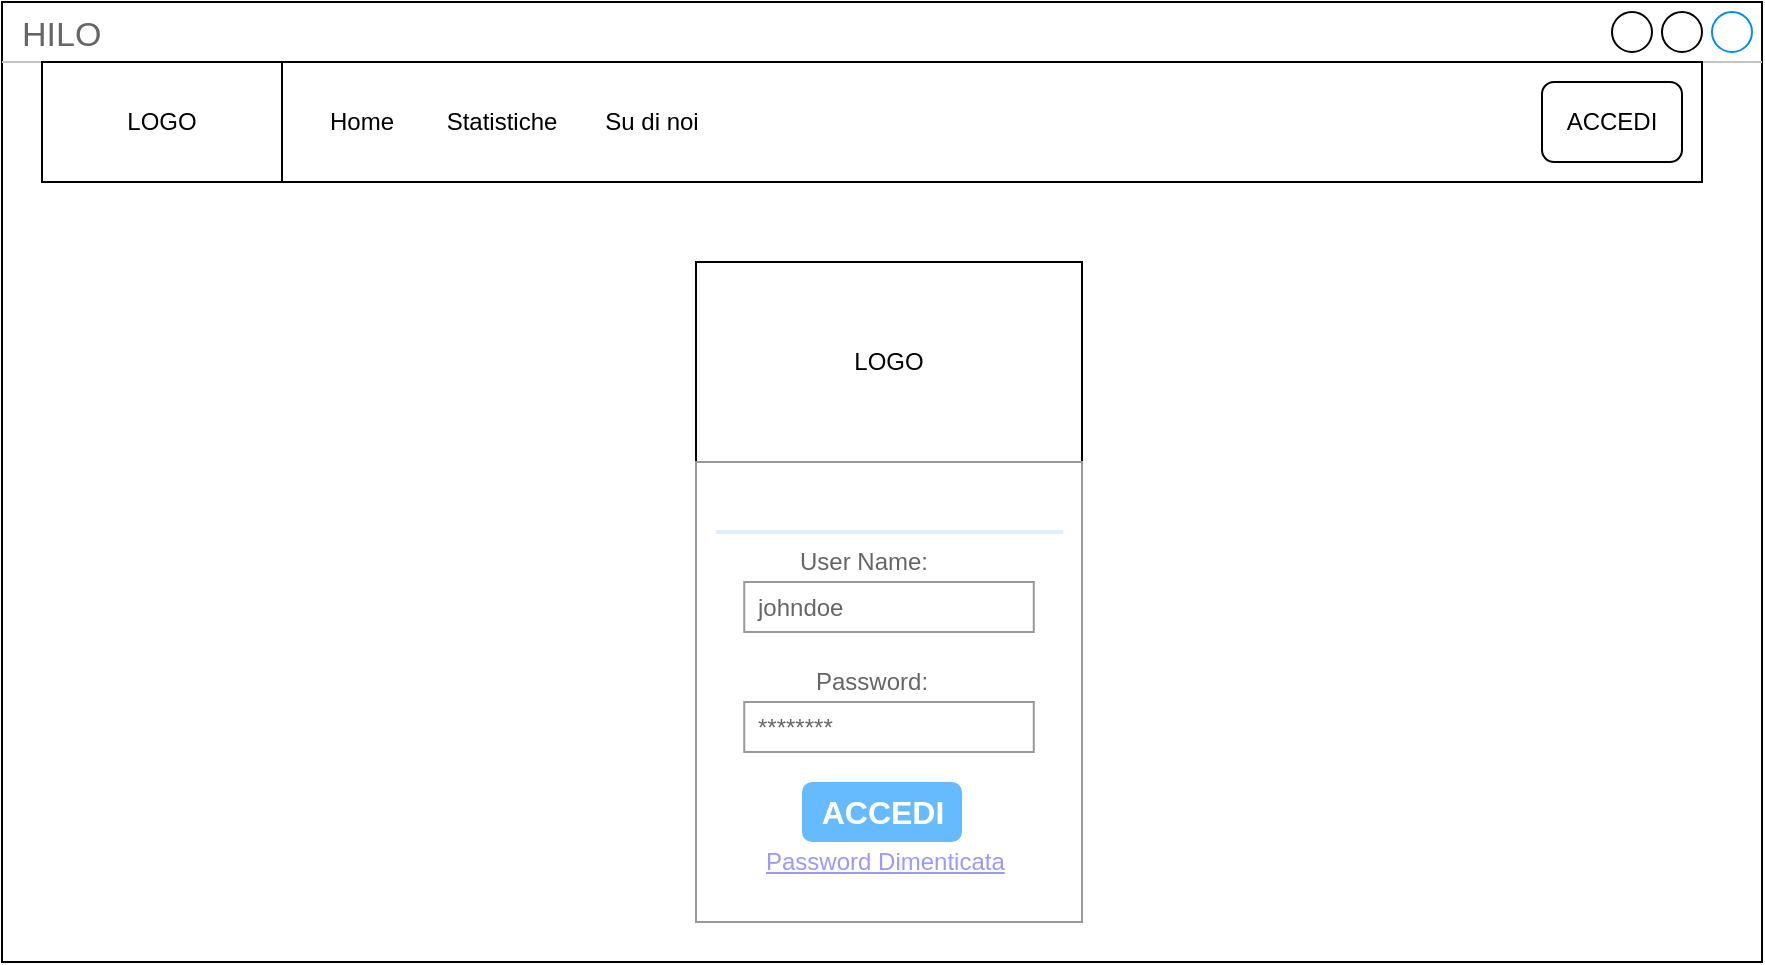 <mxfile version="14.2.4" type="device"><diagram id="wSkHZpOKB_Jrm-9WUHpG" name="Page-1"><mxGraphModel dx="1422" dy="794" grid="1" gridSize="10" guides="1" tooltips="1" connect="1" arrows="1" fold="1" page="1" pageScale="1" pageWidth="1654" pageHeight="2336" math="0" shadow="0"><root><mxCell id="0"/><mxCell id="1" parent="0"/><mxCell id="U1mKSPSfd5PIChDYZvMr-3" value="HILO" style="strokeWidth=1;shadow=0;dashed=0;align=center;html=1;shape=mxgraph.mockup.containers.window;align=left;verticalAlign=top;spacingLeft=8;strokeColor2=#008cff;strokeColor3=#c4c4c4;fontColor=#666666;mainText=;fontSize=17;labelBackgroundColor=none;" vertex="1" parent="1"><mxGeometry x="280" y="90" width="880" height="480" as="geometry"/></mxCell><mxCell id="U1mKSPSfd5PIChDYZvMr-4" value="" style="rounded=0;whiteSpace=wrap;html=1;" vertex="1" parent="1"><mxGeometry x="300" y="120" width="830" height="60" as="geometry"/></mxCell><mxCell id="U1mKSPSfd5PIChDYZvMr-5" value="LOGO" style="rounded=0;whiteSpace=wrap;html=1;" vertex="1" parent="1"><mxGeometry x="300" y="120" width="120" height="60" as="geometry"/></mxCell><mxCell id="U1mKSPSfd5PIChDYZvMr-6" value="Home" style="text;html=1;strokeColor=none;fillColor=none;align=center;verticalAlign=middle;whiteSpace=wrap;rounded=0;" vertex="1" parent="1"><mxGeometry x="440" y="140" width="40" height="20" as="geometry"/></mxCell><mxCell id="U1mKSPSfd5PIChDYZvMr-7" value="Statistiche" style="text;html=1;strokeColor=none;fillColor=none;align=center;verticalAlign=middle;whiteSpace=wrap;rounded=0;" vertex="1" parent="1"><mxGeometry x="510" y="140" width="40" height="20" as="geometry"/></mxCell><mxCell id="U1mKSPSfd5PIChDYZvMr-8" value="Su di noi" style="text;html=1;strokeColor=none;fillColor=none;align=center;verticalAlign=middle;whiteSpace=wrap;rounded=0;" vertex="1" parent="1"><mxGeometry x="580" y="140" width="50" height="20" as="geometry"/></mxCell><mxCell id="U1mKSPSfd5PIChDYZvMr-9" value="ACCEDI" style="rounded=1;whiteSpace=wrap;html=1;" vertex="1" parent="1"><mxGeometry x="1050" y="130" width="70" height="40" as="geometry"/></mxCell><mxCell id="U1mKSPSfd5PIChDYZvMr-10" value="LOGO" style="rounded=0;whiteSpace=wrap;html=1;" vertex="1" parent="1"><mxGeometry x="627" y="220" width="193" height="100" as="geometry"/></mxCell><mxCell id="U1mKSPSfd5PIChDYZvMr-11" value="" style="strokeWidth=1;shadow=0;dashed=0;align=center;html=1;shape=mxgraph.mockup.forms.rrect;rSize=0;strokeColor=#999999;fillColor=#ffffff;" vertex="1" parent="1"><mxGeometry x="627" y="320" width="193" height="230" as="geometry"/></mxCell><mxCell id="U1mKSPSfd5PIChDYZvMr-12" value="" style="strokeWidth=1;shadow=0;dashed=0;align=center;html=1;shape=mxgraph.mockup.forms.anchor;fontSize=12;fontColor=#666666;align=left;resizeWidth=1;spacingLeft=0;" vertex="1" parent="U1mKSPSfd5PIChDYZvMr-11"><mxGeometry width="96.5" height="20" relative="1" as="geometry"><mxPoint x="10" y="10" as="offset"/></mxGeometry></mxCell><mxCell id="U1mKSPSfd5PIChDYZvMr-13" value="" style="shape=line;strokeColor=#ddeeff;strokeWidth=2;html=1;resizeWidth=1;" vertex="1" parent="U1mKSPSfd5PIChDYZvMr-11"><mxGeometry width="173.7" height="10" relative="1" as="geometry"><mxPoint x="10" y="30" as="offset"/></mxGeometry></mxCell><mxCell id="U1mKSPSfd5PIChDYZvMr-14" value="User Name:" style="strokeWidth=1;shadow=0;dashed=0;align=center;html=1;shape=mxgraph.mockup.forms.anchor;fontSize=12;fontColor=#666666;align=left;resizeWidth=1;spacingLeft=0;" vertex="1" parent="U1mKSPSfd5PIChDYZvMr-11"><mxGeometry width="96.5" height="20" relative="1" as="geometry"><mxPoint x="50" y="40" as="offset"/></mxGeometry></mxCell><mxCell id="U1mKSPSfd5PIChDYZvMr-15" value="johndoe" style="strokeWidth=1;shadow=0;dashed=0;align=center;html=1;shape=mxgraph.mockup.forms.rrect;rSize=0;strokeColor=#999999;fontColor=#666666;align=left;spacingLeft=5;resizeWidth=1;" vertex="1" parent="U1mKSPSfd5PIChDYZvMr-11"><mxGeometry width="144.75" height="25" relative="1" as="geometry"><mxPoint x="24.13" y="60" as="offset"/></mxGeometry></mxCell><mxCell id="U1mKSPSfd5PIChDYZvMr-16" value="Password:" style="strokeWidth=1;shadow=0;dashed=0;align=center;html=1;shape=mxgraph.mockup.forms.anchor;fontSize=12;fontColor=#666666;align=left;resizeWidth=1;spacingLeft=0;" vertex="1" parent="U1mKSPSfd5PIChDYZvMr-11"><mxGeometry width="96.5" height="20" relative="1" as="geometry"><mxPoint x="58" y="100" as="offset"/></mxGeometry></mxCell><mxCell id="U1mKSPSfd5PIChDYZvMr-17" value="********" style="strokeWidth=1;shadow=0;dashed=0;align=center;html=1;shape=mxgraph.mockup.forms.rrect;rSize=0;strokeColor=#999999;fontColor=#666666;align=left;spacingLeft=5;resizeWidth=1;" vertex="1" parent="U1mKSPSfd5PIChDYZvMr-11"><mxGeometry width="144.75" height="25" relative="1" as="geometry"><mxPoint x="24.13" y="120" as="offset"/></mxGeometry></mxCell><mxCell id="U1mKSPSfd5PIChDYZvMr-18" value="ACCEDI" style="strokeWidth=1;shadow=0;dashed=0;align=center;html=1;shape=mxgraph.mockup.forms.rrect;rSize=5;strokeColor=none;fontColor=#ffffff;fillColor=#66bbff;fontSize=16;fontStyle=1;" vertex="1" parent="U1mKSPSfd5PIChDYZvMr-11"><mxGeometry y="1" width="80" height="30" relative="1" as="geometry"><mxPoint x="53" y="-70" as="offset"/></mxGeometry></mxCell><mxCell id="U1mKSPSfd5PIChDYZvMr-19" value="Password Dimenticata" style="strokeWidth=1;shadow=0;dashed=0;align=center;html=1;shape=mxgraph.mockup.forms.anchor;fontSize=12;fontColor=#9999ff;align=left;spacingLeft=0;fontStyle=4;resizeWidth=1;" vertex="1" parent="U1mKSPSfd5PIChDYZvMr-11"><mxGeometry y="1" width="144.75" height="20" relative="1" as="geometry"><mxPoint x="33" y="-40" as="offset"/></mxGeometry></mxCell></root></mxGraphModel></diagram></mxfile>